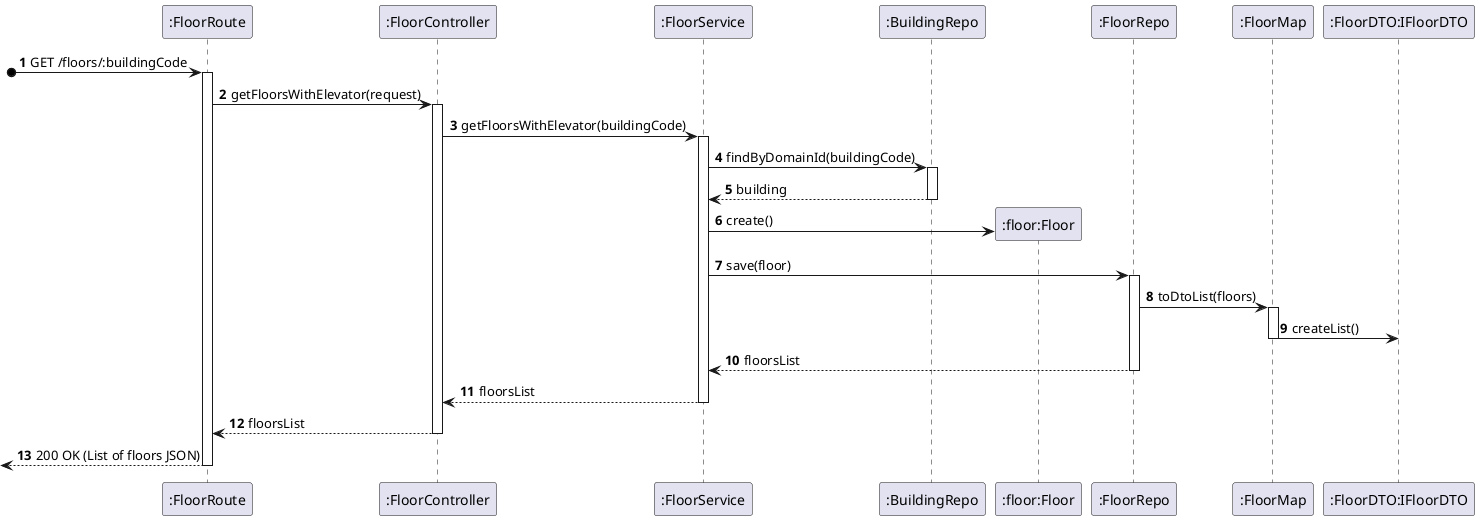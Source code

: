 @startuml process-view
autonumber
participant ROUTE as ":FloorRoute"
participant CTRL as ":FloorController"
participant SRV as ":FloorService"
participant REPOBUILDING as ":BuildingRepo"
participant FLOOR as ":floor:Floor"
participant REPO as ":FloorRepo"
participant MAP as ":FloorMap"
participant DTO as ":FloorDTO:IFloorDTO"

?o-> ROUTE : GET /floors/:buildingCode
activate ROUTE

ROUTE -> CTRL : getFloorsWithElevator(request)
activate CTRL
CTRL -> SRV : getFloorsWithElevator(buildingCode)
activate SRV
SRV -> REPOBUILDING : findByDomainId(buildingCode)
activate REPOBUILDING
REPOBUILDING --> SRV : building
deactivate REPOBUILDING
SRV -> FLOOR** : create()
SRV -> REPO : save(floor)
activate REPO
REPO -> MAP : toDtoList(floors)
activate MAP
MAP -> DTO : createList()
deactivate MAP
REPO --> SRV : floorsList
deactivate REPO
SRV --> CTRL : floorsList
deactivate SRV
CTRL --> ROUTE : floorsList
deactivate CTRL
<-- ROUTE : 200 OK (List of floors JSON)
deactivate ROUTE

@enduml
